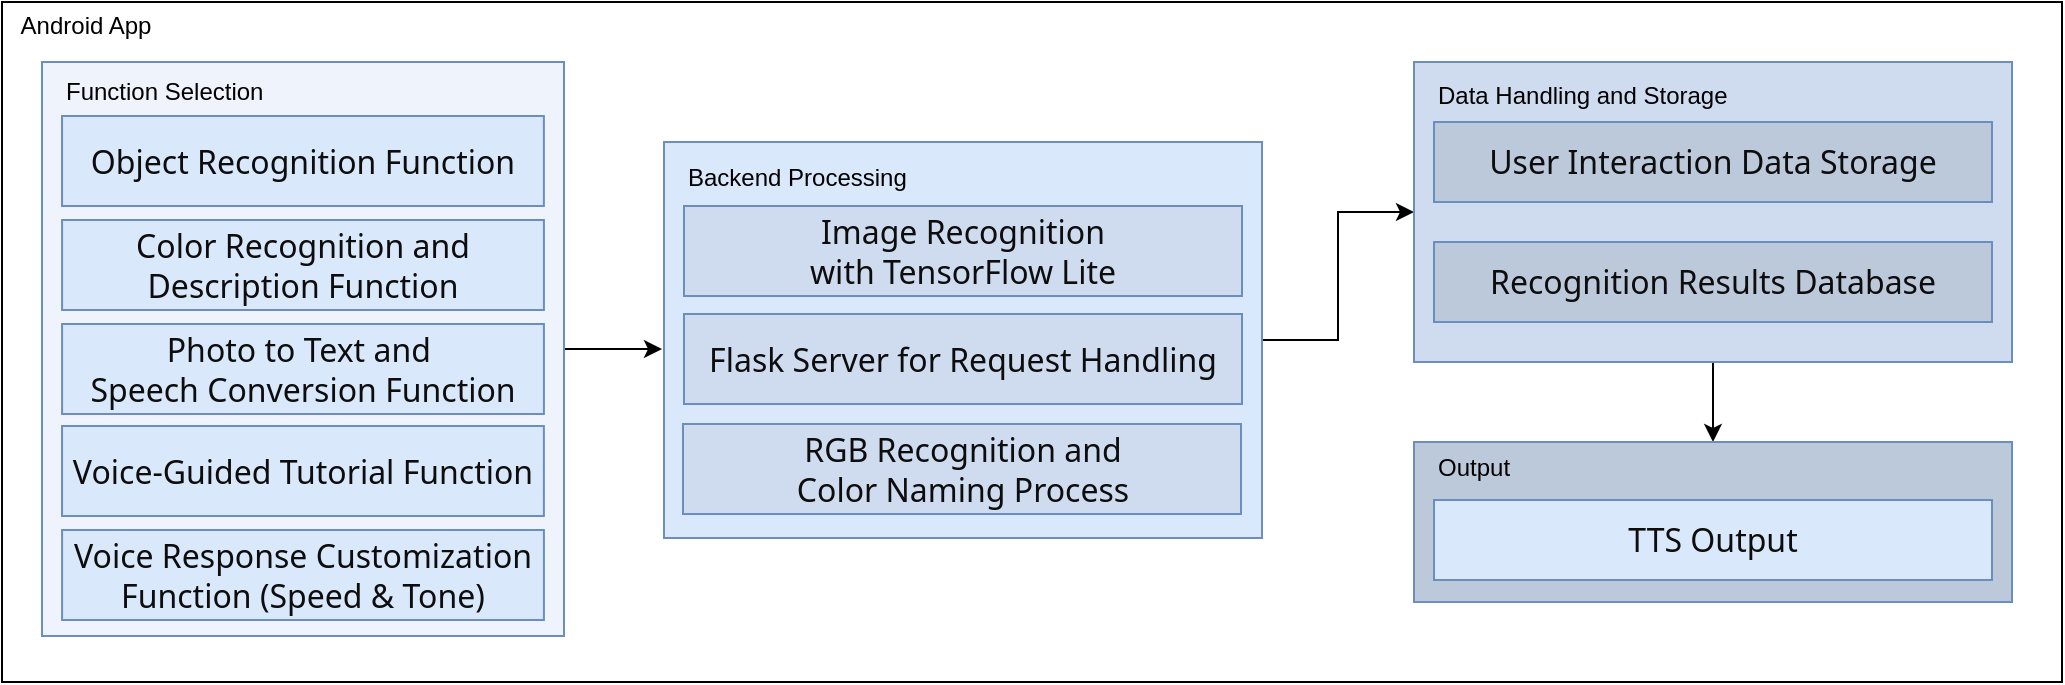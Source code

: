 <mxfile version="24.2.2" type="google">
  <diagram name="페이지-1" id="V5c9NQmEpCZtMpCuYyj9">
    <mxGraphModel grid="1" page="1" gridSize="10" guides="1" tooltips="1" connect="1" arrows="1" fold="1" pageScale="1" pageWidth="827" pageHeight="1169" math="0" shadow="0">
      <root>
        <mxCell id="0" />
        <mxCell id="1" parent="0" />
        <mxCell id="t5MDqeNtydGqhWdQy3CR-1" value="" style="rounded=0;whiteSpace=wrap;html=1;shadow=0;" vertex="1" parent="1">
          <mxGeometry x="30" y="70" width="1030" height="340" as="geometry" />
        </mxCell>
        <mxCell id="t5MDqeNtydGqhWdQy3CR-55" style="edgeStyle=orthogonalEdgeStyle;rounded=0;orthogonalLoop=1;jettySize=auto;html=1;entryX=0;entryY=0.5;entryDx=0;entryDy=0;" edge="1" parent="1" source="t5MDqeNtydGqhWdQy3CR-17" target="t5MDqeNtydGqhWdQy3CR-31">
          <mxGeometry relative="1" as="geometry" />
        </mxCell>
        <mxCell id="t5MDqeNtydGqhWdQy3CR-56" style="edgeStyle=orthogonalEdgeStyle;rounded=0;orthogonalLoop=1;jettySize=auto;html=1;entryX=0.5;entryY=0;entryDx=0;entryDy=0;" edge="1" parent="1" source="t5MDqeNtydGqhWdQy3CR-31" target="t5MDqeNtydGqhWdQy3CR-45">
          <mxGeometry relative="1" as="geometry" />
        </mxCell>
        <mxCell id="t5MDqeNtydGqhWdQy3CR-2" value="Android App" style="rounded=0;whiteSpace=wrap;html=1;fillColor=none;opacity=0;movable=1;resizable=1;rotatable=1;deletable=1;editable=1;locked=0;connectable=1;" vertex="1" parent="1">
          <mxGeometry x="32" y="77" width="80" height="10" as="geometry" />
        </mxCell>
        <mxCell id="fjzCBuW7WAZlqsR-_4AA-32" style="edgeStyle=orthogonalEdgeStyle;rounded=0;orthogonalLoop=1;jettySize=auto;html=1;" edge="1" parent="1" source="fjzCBuW7WAZlqsR-_4AA-19">
          <mxGeometry relative="1" as="geometry">
            <mxPoint x="360" y="243.5" as="targetPoint" />
          </mxGeometry>
        </mxCell>
        <mxCell id="fjzCBuW7WAZlqsR-_4AA-19" value="" style="group;movable=1;resizable=1;rotatable=1;deletable=1;editable=1;locked=0;connectable=1;" connectable="0" vertex="1" parent="1">
          <mxGeometry x="50" y="100" width="261" height="287" as="geometry" />
        </mxCell>
        <mxCell id="fjzCBuW7WAZlqsR-_4AA-8" value="" style="rounded=0;whiteSpace=wrap;html=1;fillColor=#EFF4FC;strokeColor=#6c8ebf;movable=1;resizable=1;rotatable=1;deletable=1;editable=1;locked=0;connectable=1;" vertex="1" parent="fjzCBuW7WAZlqsR-_4AA-19">
          <mxGeometry width="261" height="287" as="geometry" />
        </mxCell>
        <mxCell id="fjzCBuW7WAZlqsR-_4AA-9" value="&lt;div style=&quot;&quot;&gt;&lt;font face=&quot;Söhne, ui-sans-serif, system-ui, -apple-system, Segoe UI, Roboto, Ubuntu, Cantarell, Noto Sans, sans-serif, Helvetica Neue, Arial, Apple Color Emoji, Segoe UI Emoji, Segoe UI Symbol, Noto Color Emoji&quot; color=&quot;#0d0d0d&quot;&gt;&lt;span style=&quot;font-size: 16px; white-space-collapse: preserve;&quot;&gt;Object Recognition Function&lt;/span&gt;&lt;/font&gt;&lt;/div&gt;" style="rounded=0;whiteSpace=wrap;html=1;labelBackgroundColor=#DAE8FC;fillColor=#DAE8FC;strokeColor=#6c8ebf;align=center;movable=1;resizable=1;rotatable=1;deletable=1;editable=1;locked=0;connectable=1;" vertex="1" parent="fjzCBuW7WAZlqsR-_4AA-19">
          <mxGeometry x="10.02" y="27" width="240.92" height="45" as="geometry" />
        </mxCell>
        <mxCell id="fjzCBuW7WAZlqsR-_4AA-10" value="Function Selection" style="rounded=0;whiteSpace=wrap;html=1;fillColor=none;opacity=0;align=left;movable=1;resizable=1;rotatable=1;deletable=1;editable=1;locked=0;connectable=1;" vertex="1" parent="fjzCBuW7WAZlqsR-_4AA-19">
          <mxGeometry x="10.02" y="8" width="110.42" height="13" as="geometry" />
        </mxCell>
        <mxCell id="fjzCBuW7WAZlqsR-_4AA-15" value="&lt;div style=&quot;&quot;&gt;&lt;font face=&quot;Söhne, ui-sans-serif, system-ui, -apple-system, Segoe UI, Roboto, Ubuntu, Cantarell, Noto Sans, sans-serif, Helvetica Neue, Arial, Apple Color Emoji, Segoe UI Emoji, Segoe UI Symbol, Noto Color Emoji&quot; color=&quot;#0d0d0d&quot;&gt;&lt;span style=&quot;font-size: 16px; white-space-collapse: preserve;&quot;&gt;Color Recognition and Description Function&lt;/span&gt;&lt;/font&gt;&lt;br&gt;&lt;/div&gt;" style="rounded=0;whiteSpace=wrap;html=1;labelBackgroundColor=#DAE8FC;fillColor=#DAE8FC;strokeColor=#6c8ebf;align=center;movable=1;resizable=1;rotatable=1;deletable=1;editable=1;locked=0;connectable=1;" vertex="1" parent="fjzCBuW7WAZlqsR-_4AA-19">
          <mxGeometry x="10.04" y="79" width="240.92" height="45" as="geometry" />
        </mxCell>
        <mxCell id="fjzCBuW7WAZlqsR-_4AA-16" value="&lt;div style=&quot;&quot;&gt;&lt;font color=&quot;#0d0d0d&quot; face=&quot;Söhne, ui-sans-serif, system-ui, -apple-system, Segoe UI, Roboto, Ubuntu, Cantarell, Noto Sans, sans-serif, Helvetica Neue, Arial, Apple Color Emoji, Segoe UI Emoji, Segoe UI Symbol, Noto Color Emoji&quot;&gt;&lt;span style=&quot;font-size: 16px; white-space-collapse: preserve;&quot;&gt;Voice-Guided Tutorial Function&lt;/span&gt;&lt;/font&gt;&lt;br&gt;&lt;/div&gt;" style="rounded=0;whiteSpace=wrap;html=1;labelBackgroundColor=#DAE8FC;fillColor=#DAE8FC;strokeColor=#6c8ebf;align=center;movable=1;resizable=1;rotatable=1;deletable=1;editable=1;locked=0;connectable=1;" vertex="1" parent="fjzCBuW7WAZlqsR-_4AA-19">
          <mxGeometry x="10.02" y="182" width="240.92" height="45" as="geometry" />
        </mxCell>
        <mxCell id="fjzCBuW7WAZlqsR-_4AA-17" value="&lt;div style=&quot;&quot;&gt;&lt;font color=&quot;#0d0d0d&quot; face=&quot;Söhne, ui-sans-serif, system-ui, -apple-system, Segoe UI, Roboto, Ubuntu, Cantarell, Noto Sans, sans-serif, Helvetica Neue, Arial, Apple Color Emoji, Segoe UI Emoji, Segoe UI Symbol, Noto Color Emoji&quot;&gt;&lt;span style=&quot;font-size: 16px; white-space-collapse: preserve;&quot;&gt;Voice Response Customization Function (Speed &amp;amp; Tone)&lt;/span&gt;&lt;/font&gt;&lt;br&gt;&lt;/div&gt;" style="rounded=0;whiteSpace=wrap;html=1;labelBackgroundColor=#DAE8FC;fillColor=#DAE8FC;strokeColor=#6c8ebf;align=center;movable=1;resizable=1;rotatable=1;deletable=1;editable=1;locked=0;connectable=1;" vertex="1" parent="fjzCBuW7WAZlqsR-_4AA-19">
          <mxGeometry x="10.04" y="234" width="240.92" height="45" as="geometry" />
        </mxCell>
        <mxCell id="fjzCBuW7WAZlqsR-_4AA-18" value="&lt;div style=&quot;&quot;&gt;&lt;font color=&quot;#0d0d0d&quot; face=&quot;Söhne, ui-sans-serif, system-ui, -apple-system, Segoe UI, Roboto, Ubuntu, Cantarell, Noto Sans, sans-serif, Helvetica Neue, Arial, Apple Color Emoji, Segoe UI Emoji, Segoe UI Symbol, Noto Color Emoji&quot;&gt;&lt;span style=&quot;font-size: 16px; white-space-collapse: preserve;&quot;&gt;Photo to Text and &lt;/span&gt;&lt;/font&gt;&lt;/div&gt;&lt;div style=&quot;&quot;&gt;&lt;font color=&quot;#0d0d0d&quot; face=&quot;Söhne, ui-sans-serif, system-ui, -apple-system, Segoe UI, Roboto, Ubuntu, Cantarell, Noto Sans, sans-serif, Helvetica Neue, Arial, Apple Color Emoji, Segoe UI Emoji, Segoe UI Symbol, Noto Color Emoji&quot;&gt;&lt;span style=&quot;font-size: 16px; white-space-collapse: preserve;&quot;&gt;Speech Conversion Function&lt;/span&gt;&lt;/font&gt;&lt;br&gt;&lt;/div&gt;" style="rounded=0;whiteSpace=wrap;html=1;labelBackgroundColor=#DAE8FC;fillColor=#DAE8FC;strokeColor=#6c8ebf;align=center;movable=1;resizable=1;rotatable=1;deletable=1;editable=1;locked=0;connectable=1;" vertex="1" parent="fjzCBuW7WAZlqsR-_4AA-19">
          <mxGeometry x="10.04" y="131" width="240.92" height="45" as="geometry" />
        </mxCell>
        <mxCell id="fjzCBuW7WAZlqsR-_4AA-25" value="" style="group" connectable="0" vertex="1" parent="1">
          <mxGeometry x="361" y="140" width="299" height="198" as="geometry" />
        </mxCell>
        <mxCell id="t5MDqeNtydGqhWdQy3CR-17" value="" style="rounded=0;whiteSpace=wrap;html=1;fillColor=#dae8fc;strokeColor=#6c8ebf;" vertex="1" parent="fjzCBuW7WAZlqsR-_4AA-25">
          <mxGeometry width="299" height="198" as="geometry" />
        </mxCell>
        <mxCell id="t5MDqeNtydGqhWdQy3CR-20" value="&lt;div style=&quot;&quot;&gt;&lt;font face=&quot;Söhne, ui-sans-serif, system-ui, -apple-system, Segoe UI, Roboto, Ubuntu, Cantarell, Noto Sans, sans-serif, Helvetica Neue, Arial, Apple Color Emoji, Segoe UI Emoji, Segoe UI Symbol, Noto Color Emoji&quot; color=&quot;#0d0d0d&quot;&gt;&lt;span style=&quot;font-size: 16px; white-space-collapse: preserve;&quot;&gt;Image Recognition&lt;/span&gt;&lt;/font&gt;&lt;/div&gt;&lt;div style=&quot;&quot;&gt;&lt;span style=&quot;color: rgb(13, 13, 13); font-family: Söhne, ui-sans-serif, system-ui, -apple-system, &amp;quot;Segoe UI&amp;quot;, Roboto, Ubuntu, Cantarell, &amp;quot;Noto Sans&amp;quot;, sans-serif, &amp;quot;Helvetica Neue&amp;quot;, Arial, &amp;quot;Apple Color Emoji&amp;quot;, &amp;quot;Segoe UI Emoji&amp;quot;, &amp;quot;Segoe UI Symbol&amp;quot;, &amp;quot;Noto Color Emoji&amp;quot;; font-size: 16px; white-space-collapse: preserve;&quot;&gt;with TensorFlow Lite&lt;/span&gt;&lt;/div&gt;" style="rounded=0;whiteSpace=wrap;html=1;labelBackgroundColor=#CFDCF0;fillColor=#CFDCF0;strokeColor=#6c8ebf;align=center;" vertex="1" parent="fjzCBuW7WAZlqsR-_4AA-25">
          <mxGeometry x="10" y="32.004" width="279" height="45" as="geometry" />
        </mxCell>
        <mxCell id="t5MDqeNtydGqhWdQy3CR-21" value="Backend Processing" style="rounded=0;whiteSpace=wrap;html=1;fillColor=none;opacity=0;align=left;" vertex="1" parent="fjzCBuW7WAZlqsR-_4AA-25">
          <mxGeometry x="9.5" y="12.996" width="130" height="10.385" as="geometry" />
        </mxCell>
        <mxCell id="fjzCBuW7WAZlqsR-_4AA-22" value="&lt;div style=&quot;&quot;&gt;&lt;font face=&quot;Söhne, ui-sans-serif, system-ui, -apple-system, Segoe UI, Roboto, Ubuntu, Cantarell, Noto Sans, sans-serif, Helvetica Neue, Arial, Apple Color Emoji, Segoe UI Emoji, Segoe UI Symbol, Noto Color Emoji&quot; color=&quot;#0d0d0d&quot;&gt;&lt;span style=&quot;font-size: 16px; white-space-collapse: preserve;&quot;&gt;Flask Server for Request Handling&lt;/span&gt;&lt;/font&gt;&lt;br&gt;&lt;/div&gt;" style="rounded=0;whiteSpace=wrap;html=1;labelBackgroundColor=#CFDCF0;fillColor=#CFDCF0;strokeColor=#6c8ebf;align=center;" vertex="1" parent="fjzCBuW7WAZlqsR-_4AA-25">
          <mxGeometry x="10" y="86.004" width="279" height="45" as="geometry" />
        </mxCell>
        <mxCell id="fjzCBuW7WAZlqsR-_4AA-24" value="&lt;div style=&quot;&quot;&gt;&lt;font face=&quot;Söhne, ui-sans-serif, system-ui, -apple-system, Segoe UI, Roboto, Ubuntu, Cantarell, Noto Sans, sans-serif, Helvetica Neue, Arial, Apple Color Emoji, Segoe UI Emoji, Segoe UI Symbol, Noto Color Emoji&quot; color=&quot;#0d0d0d&quot;&gt;&lt;span style=&quot;font-size: 16px; white-space-collapse: preserve;&quot;&gt;RGB Recognition and&lt;/span&gt;&lt;/font&gt;&lt;/div&gt;&lt;div style=&quot;&quot;&gt;&lt;font face=&quot;Söhne, ui-sans-serif, system-ui, -apple-system, Segoe UI, Roboto, Ubuntu, Cantarell, Noto Sans, sans-serif, Helvetica Neue, Arial, Apple Color Emoji, Segoe UI Emoji, Segoe UI Symbol, Noto Color Emoji&quot; color=&quot;#0d0d0d&quot;&gt;&lt;span style=&quot;font-size: 16px; white-space-collapse: preserve;&quot;&gt;Color Naming Process&lt;/span&gt;&lt;/font&gt;&lt;br&gt;&lt;/div&gt;" style="rounded=0;whiteSpace=wrap;html=1;labelBackgroundColor=#CFDCF0;fillColor=#CFDCF0;strokeColor=#6c8ebf;align=center;" vertex="1" parent="fjzCBuW7WAZlqsR-_4AA-25">
          <mxGeometry x="9.5" y="141.004" width="279" height="45" as="geometry" />
        </mxCell>
        <mxCell id="fjzCBuW7WAZlqsR-_4AA-26" value="" style="group" connectable="0" vertex="1" parent="1">
          <mxGeometry x="736" y="100" width="299" height="150" as="geometry" />
        </mxCell>
        <mxCell id="t5MDqeNtydGqhWdQy3CR-31" value="" style="rounded=0;whiteSpace=wrap;html=1;fillColor=#CFDCF0;strokeColor=#6c8ebf;" vertex="1" parent="fjzCBuW7WAZlqsR-_4AA-26">
          <mxGeometry width="299" height="150" as="geometry" />
        </mxCell>
        <mxCell id="t5MDqeNtydGqhWdQy3CR-32" value="&lt;div style=&quot;text-align: left;&quot;&gt;&lt;font face=&quot;Söhne, ui-sans-serif, system-ui, -apple-system, Segoe UI, Roboto, Ubuntu, Cantarell, Noto Sans, sans-serif, Helvetica Neue, Arial, Apple Color Emoji, Segoe UI Emoji, Segoe UI Symbol, Noto Color Emoji&quot; color=&quot;#0d0d0d&quot;&gt;&lt;span style=&quot;font-size: 16px; white-space-collapse: preserve;&quot;&gt;Recognition Results Database&lt;/span&gt;&lt;/font&gt;&lt;br&gt;&lt;/div&gt;" style="rounded=0;whiteSpace=wrap;html=1;labelBackgroundColor=#BCC9DB;fillColor=#BCC9DB;strokeColor=#6c8ebf;align=center;" vertex="1" parent="fjzCBuW7WAZlqsR-_4AA-26">
          <mxGeometry x="10" y="90" width="279" height="40" as="geometry" />
        </mxCell>
        <mxCell id="t5MDqeNtydGqhWdQy3CR-34" value="&lt;div style=&quot;text-align: left;&quot;&gt;&lt;font face=&quot;Söhne, ui-sans-serif, system-ui, -apple-system, Segoe UI, Roboto, Ubuntu, Cantarell, Noto Sans, sans-serif, Helvetica Neue, Arial, Apple Color Emoji, Segoe UI Emoji, Segoe UI Symbol, Noto Color Emoji&quot; color=&quot;#0d0d0d&quot;&gt;&lt;span style=&quot;font-size: 16px; white-space-collapse: preserve;&quot;&gt;User Interaction Data Storage&lt;/span&gt;&lt;/font&gt;&lt;br&gt;&lt;/div&gt;" style="rounded=0;whiteSpace=wrap;html=1;labelBackgroundColor=#BCC9DB;fillColor=#BCC9DB;strokeColor=#6c8ebf;align=center;" vertex="1" parent="fjzCBuW7WAZlqsR-_4AA-26">
          <mxGeometry x="10" y="30" width="279" height="40" as="geometry" />
        </mxCell>
        <mxCell id="t5MDqeNtydGqhWdQy3CR-35" value="&lt;div&gt;Data Handling and Storage&lt;/div&gt;" style="rounded=0;whiteSpace=wrap;html=1;fillColor=none;opacity=0;align=left;" vertex="1" parent="fjzCBuW7WAZlqsR-_4AA-26">
          <mxGeometry x="10" y="12" width="164" height="10" as="geometry" />
        </mxCell>
        <mxCell id="fjzCBuW7WAZlqsR-_4AA-27" value="" style="group" connectable="0" vertex="1" parent="1">
          <mxGeometry x="736" y="290" width="299" height="80" as="geometry" />
        </mxCell>
        <mxCell id="t5MDqeNtydGqhWdQy3CR-45" value="" style="rounded=0;whiteSpace=wrap;html=1;fillColor=#BCC9DB;strokeColor=#6c8ebf;" vertex="1" parent="fjzCBuW7WAZlqsR-_4AA-27">
          <mxGeometry width="299" height="80" as="geometry" />
        </mxCell>
        <mxCell id="t5MDqeNtydGqhWdQy3CR-46" value="&lt;div style=&quot;text-align: left;&quot;&gt;&lt;font face=&quot;Söhne, ui-sans-serif, system-ui, -apple-system, Segoe UI, Roboto, Ubuntu, Cantarell, Noto Sans, sans-serif, Helvetica Neue, Arial, Apple Color Emoji, Segoe UI Emoji, Segoe UI Symbol, Noto Color Emoji&quot; color=&quot;#0d0d0d&quot;&gt;&lt;span style=&quot;font-size: 16px; white-space-collapse: preserve;&quot;&gt;TTS Output&lt;/span&gt;&lt;/font&gt;&lt;br&gt;&lt;/div&gt;" style="rounded=0;whiteSpace=wrap;html=1;labelBackgroundColor=#DAE8FC;fillColor=#DAE8FC;strokeColor=#6c8ebf;align=center;" vertex="1" parent="fjzCBuW7WAZlqsR-_4AA-27">
          <mxGeometry x="10" y="29" width="279" height="40" as="geometry" />
        </mxCell>
        <mxCell id="t5MDqeNtydGqhWdQy3CR-48" value="Output" style="rounded=0;whiteSpace=wrap;html=1;fillColor=none;opacity=0;align=left;" vertex="1" parent="fjzCBuW7WAZlqsR-_4AA-27">
          <mxGeometry x="10" y="8" width="70" height="10" as="geometry" />
        </mxCell>
      </root>
    </mxGraphModel>
  </diagram>
</mxfile>

